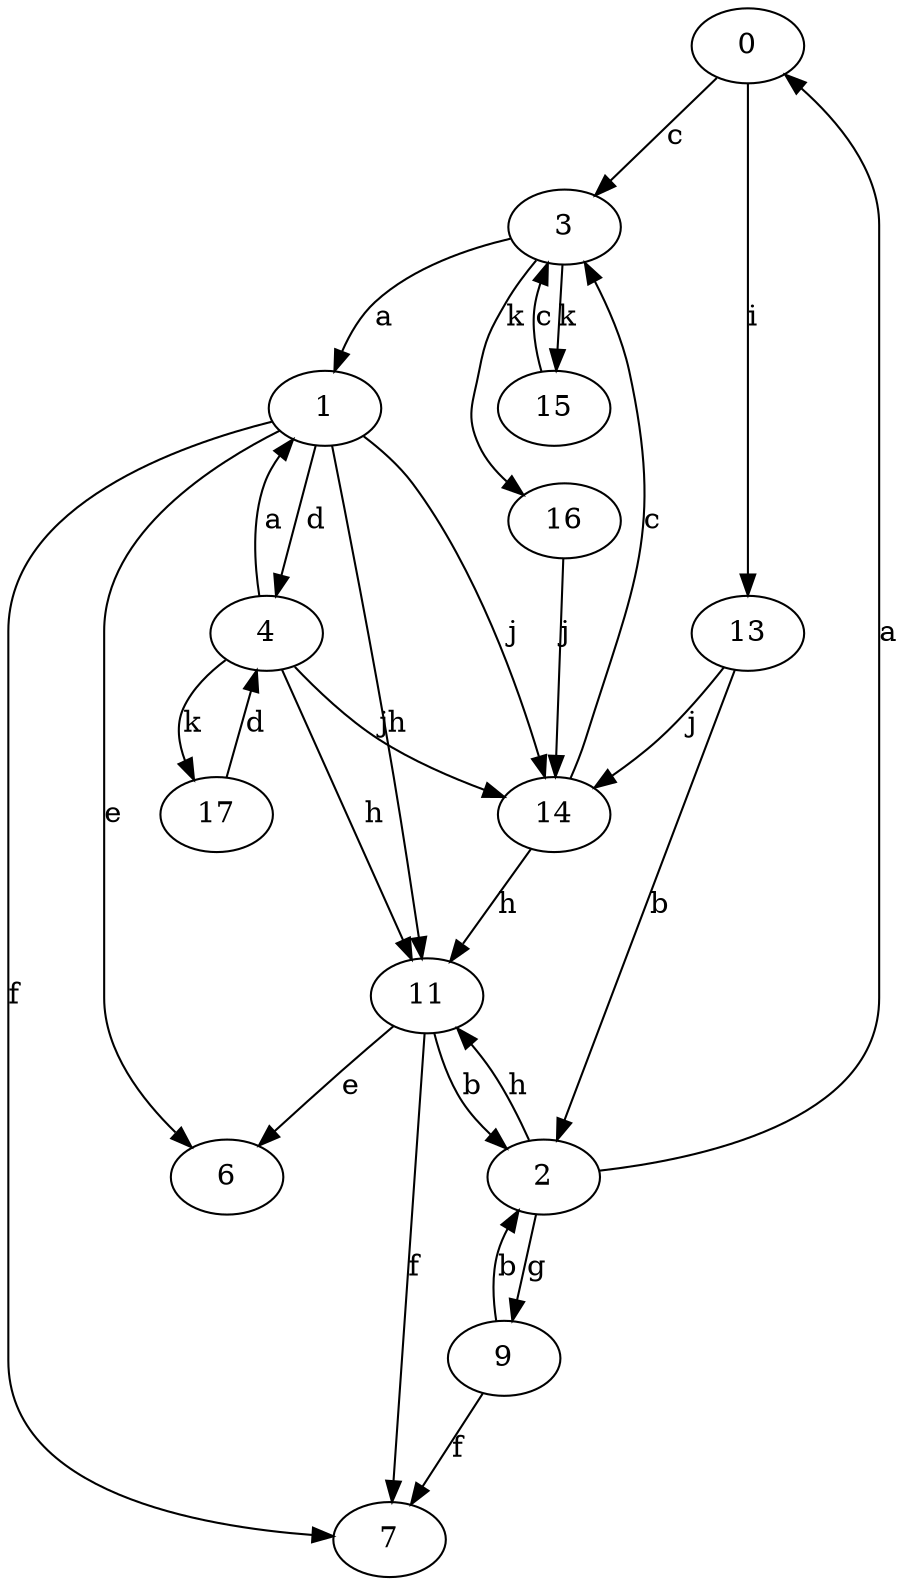 strict digraph  {
0;
1;
2;
3;
4;
6;
7;
9;
11;
13;
14;
15;
16;
17;
0 -> 3  [label=c];
0 -> 13  [label=i];
1 -> 4  [label=d];
1 -> 6  [label=e];
1 -> 7  [label=f];
1 -> 11  [label=h];
1 -> 14  [label=j];
2 -> 0  [label=a];
2 -> 9  [label=g];
2 -> 11  [label=h];
3 -> 1  [label=a];
3 -> 15  [label=k];
3 -> 16  [label=k];
4 -> 1  [label=a];
4 -> 11  [label=h];
4 -> 14  [label=j];
4 -> 17  [label=k];
9 -> 2  [label=b];
9 -> 7  [label=f];
11 -> 2  [label=b];
11 -> 6  [label=e];
11 -> 7  [label=f];
13 -> 2  [label=b];
13 -> 14  [label=j];
14 -> 3  [label=c];
14 -> 11  [label=h];
15 -> 3  [label=c];
16 -> 14  [label=j];
17 -> 4  [label=d];
}
